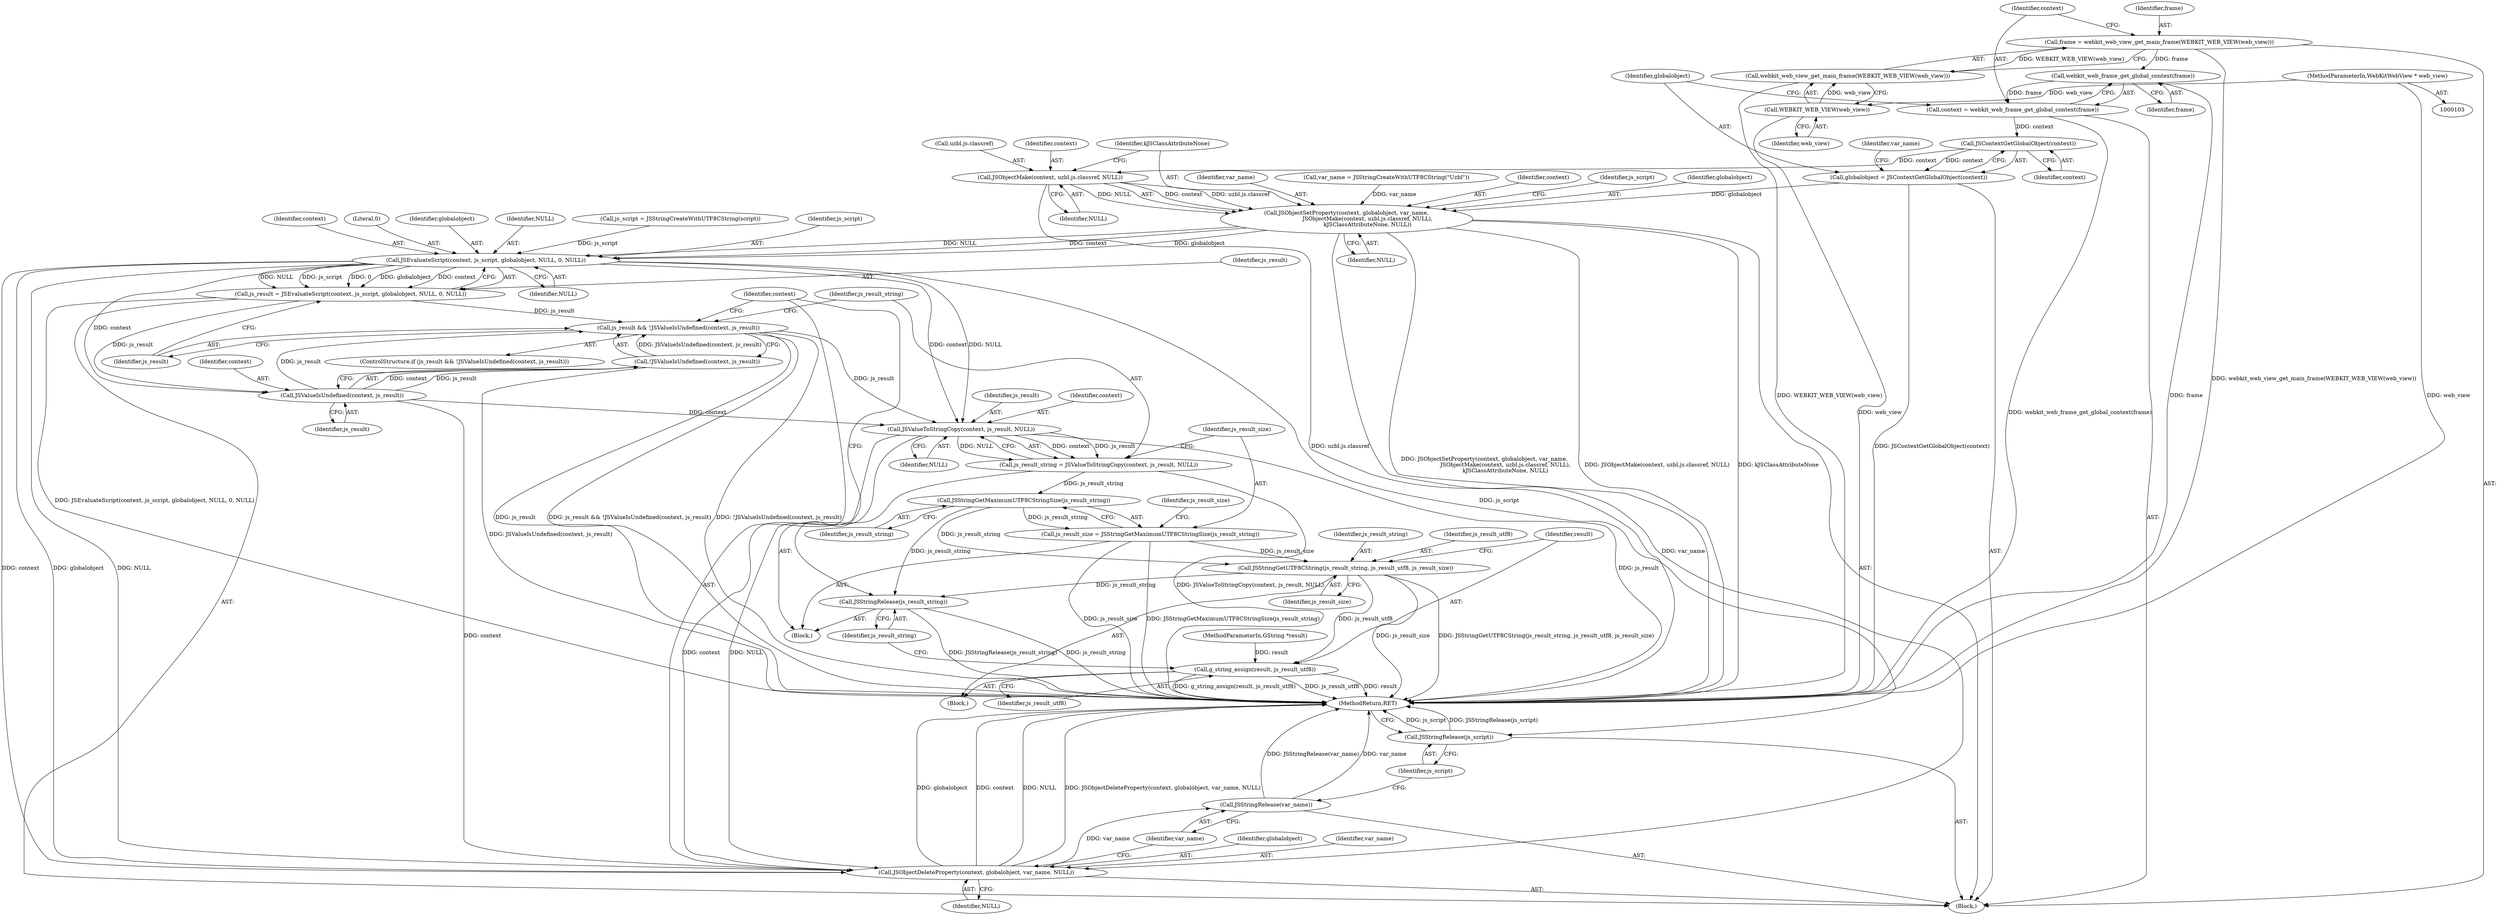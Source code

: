 digraph "1_uzbl_1958b52d41cba96956dc1995660de49525ed1047_0@API" {
"1000117" [label="(Call,frame = webkit_web_view_get_main_frame(WEBKIT_WEB_VIEW(web_view)))"];
"1000119" [label="(Call,webkit_web_view_get_main_frame(WEBKIT_WEB_VIEW(web_view)))"];
"1000120" [label="(Call,WEBKIT_WEB_VIEW(web_view))"];
"1000104" [label="(MethodParameterIn,WebKitWebView * web_view)"];
"1000124" [label="(Call,webkit_web_frame_get_global_context(frame))"];
"1000122" [label="(Call,context = webkit_web_frame_get_global_context(frame))"];
"1000128" [label="(Call,JSContextGetGlobalObject(context))"];
"1000126" [label="(Call,globalobject = JSContextGetGlobalObject(context))"];
"1000134" [label="(Call,JSObjectSetProperty(context, globalobject, var_name,\n                        JSObjectMake(context, uzbl.js.classref, NULL),\n                        kJSClassAttributeNone, NULL))"];
"1000154" [label="(Call,JSEvaluateScript(context, js_script, globalobject, NULL, 0, NULL))"];
"1000152" [label="(Call,js_result = JSEvaluateScript(context, js_script, globalobject, NULL, 0, NULL))"];
"1000162" [label="(Call,js_result && !JSValueIsUndefined(context, js_result))"];
"1000171" [label="(Call,JSValueToStringCopy(context, js_result, NULL))"];
"1000169" [label="(Call,js_result_string = JSValueToStringCopy(context, js_result, NULL))"];
"1000177" [label="(Call,JSStringGetMaximumUTF8CStringSize(js_result_string))"];
"1000175" [label="(Call,js_result_size = JSStringGetMaximumUTF8CStringSize(js_result_string))"];
"1000183" [label="(Call,JSStringGetUTF8CString(js_result_string, js_result_utf8, js_result_size))"];
"1000187" [label="(Call,g_string_assign(result, js_result_utf8))"];
"1000190" [label="(Call,JSStringRelease(js_result_string))"];
"1000192" [label="(Call,JSObjectDeleteProperty(context, globalobject, var_name, NULL))"];
"1000197" [label="(Call,JSStringRelease(var_name))"];
"1000165" [label="(Call,JSValueIsUndefined(context, js_result))"];
"1000164" [label="(Call,!JSValueIsUndefined(context, js_result))"];
"1000199" [label="(Call,JSStringRelease(js_script))"];
"1000138" [label="(Call,JSObjectMake(context, uzbl.js.classref, NULL))"];
"1000173" [label="(Identifier,js_result)"];
"1000190" [label="(Call,JSStringRelease(js_result_string))"];
"1000161" [label="(ControlStructure,if (js_result && !JSValueIsUndefined(context, js_result)))"];
"1000124" [label="(Call,webkit_web_frame_get_global_context(frame))"];
"1000177" [label="(Call,JSStringGetMaximumUTF8CStringSize(js_result_string))"];
"1000194" [label="(Identifier,globalobject)"];
"1000192" [label="(Call,JSObjectDeleteProperty(context, globalobject, var_name, NULL))"];
"1000156" [label="(Identifier,js_script)"];
"1000128" [label="(Call,JSContextGetGlobalObject(context))"];
"1000137" [label="(Identifier,var_name)"];
"1000168" [label="(Block,)"];
"1000200" [label="(Identifier,js_script)"];
"1000134" [label="(Call,JSObjectSetProperty(context, globalobject, var_name,\n                        JSObjectMake(context, uzbl.js.classref, NULL),\n                        kJSClassAttributeNone, NULL))"];
"1000118" [label="(Identifier,frame)"];
"1000123" [label="(Identifier,context)"];
"1000186" [label="(Identifier,js_result_size)"];
"1000184" [label="(Identifier,js_result_string)"];
"1000195" [label="(Identifier,var_name)"];
"1000125" [label="(Identifier,frame)"];
"1000152" [label="(Call,js_result = JSEvaluateScript(context, js_script, globalobject, NULL, 0, NULL))"];
"1000155" [label="(Identifier,context)"];
"1000166" [label="(Identifier,context)"];
"1000119" [label="(Call,webkit_web_view_get_main_frame(WEBKIT_WEB_VIEW(web_view)))"];
"1000164" [label="(Call,!JSValueIsUndefined(context, js_result))"];
"1000174" [label="(Identifier,NULL)"];
"1000159" [label="(Literal,0)"];
"1000191" [label="(Identifier,js_result_string)"];
"1000120" [label="(Call,WEBKIT_WEB_VIEW(web_view))"];
"1000198" [label="(Identifier,var_name)"];
"1000140" [label="(Call,uzbl.js.classref)"];
"1000162" [label="(Call,js_result && !JSValueIsUndefined(context, js_result))"];
"1000187" [label="(Call,g_string_assign(result, js_result_utf8))"];
"1000129" [label="(Identifier,context)"];
"1000171" [label="(Call,JSValueToStringCopy(context, js_result, NULL))"];
"1000145" [label="(Identifier,NULL)"];
"1000138" [label="(Call,JSObjectMake(context, uzbl.js.classref, NULL))"];
"1000157" [label="(Identifier,globalobject)"];
"1000127" [label="(Identifier,globalobject)"];
"1000183" [label="(Call,JSStringGetUTF8CString(js_result_string, js_result_utf8, js_result_size))"];
"1000126" [label="(Call,globalobject = JSContextGetGlobalObject(context))"];
"1000130" [label="(Call,var_name = JSStringCreateWithUTF8CString(\"Uzbl\"))"];
"1000178" [label="(Identifier,js_result_string)"];
"1000197" [label="(Call,JSStringRelease(var_name))"];
"1000201" [label="(MethodReturn,RET)"];
"1000117" [label="(Call,frame = webkit_web_view_get_main_frame(WEBKIT_WEB_VIEW(web_view)))"];
"1000189" [label="(Identifier,js_result_utf8)"];
"1000176" [label="(Identifier,js_result_size)"];
"1000107" [label="(Block,)"];
"1000135" [label="(Identifier,context)"];
"1000146" [label="(Identifier,kJSClassAttributeNone)"];
"1000121" [label="(Identifier,web_view)"];
"1000170" [label="(Identifier,js_result_string)"];
"1000106" [label="(MethodParameterIn,GString *result)"];
"1000139" [label="(Identifier,context)"];
"1000158" [label="(Identifier,NULL)"];
"1000175" [label="(Call,js_result_size = JSStringGetMaximumUTF8CStringSize(js_result_string))"];
"1000196" [label="(Identifier,NULL)"];
"1000148" [label="(Call,js_script = JSStringCreateWithUTF8CString(script))"];
"1000180" [label="(Identifier,js_result_size)"];
"1000149" [label="(Identifier,js_script)"];
"1000153" [label="(Identifier,js_result)"];
"1000163" [label="(Identifier,js_result)"];
"1000154" [label="(Call,JSEvaluateScript(context, js_script, globalobject, NULL, 0, NULL))"];
"1000122" [label="(Call,context = webkit_web_frame_get_global_context(frame))"];
"1000188" [label="(Identifier,result)"];
"1000172" [label="(Identifier,context)"];
"1000147" [label="(Identifier,NULL)"];
"1000160" [label="(Identifier,NULL)"];
"1000193" [label="(Identifier,context)"];
"1000131" [label="(Identifier,var_name)"];
"1000181" [label="(Block,)"];
"1000104" [label="(MethodParameterIn,WebKitWebView * web_view)"];
"1000185" [label="(Identifier,js_result_utf8)"];
"1000167" [label="(Identifier,js_result)"];
"1000199" [label="(Call,JSStringRelease(js_script))"];
"1000169" [label="(Call,js_result_string = JSValueToStringCopy(context, js_result, NULL))"];
"1000165" [label="(Call,JSValueIsUndefined(context, js_result))"];
"1000136" [label="(Identifier,globalobject)"];
"1000117" -> "1000107"  [label="AST: "];
"1000117" -> "1000119"  [label="CFG: "];
"1000118" -> "1000117"  [label="AST: "];
"1000119" -> "1000117"  [label="AST: "];
"1000123" -> "1000117"  [label="CFG: "];
"1000117" -> "1000201"  [label="DDG: webkit_web_view_get_main_frame(WEBKIT_WEB_VIEW(web_view))"];
"1000119" -> "1000117"  [label="DDG: WEBKIT_WEB_VIEW(web_view)"];
"1000117" -> "1000124"  [label="DDG: frame"];
"1000119" -> "1000120"  [label="CFG: "];
"1000120" -> "1000119"  [label="AST: "];
"1000119" -> "1000201"  [label="DDG: WEBKIT_WEB_VIEW(web_view)"];
"1000120" -> "1000119"  [label="DDG: web_view"];
"1000120" -> "1000121"  [label="CFG: "];
"1000121" -> "1000120"  [label="AST: "];
"1000120" -> "1000201"  [label="DDG: web_view"];
"1000104" -> "1000120"  [label="DDG: web_view"];
"1000104" -> "1000103"  [label="AST: "];
"1000104" -> "1000201"  [label="DDG: web_view"];
"1000124" -> "1000122"  [label="AST: "];
"1000124" -> "1000125"  [label="CFG: "];
"1000125" -> "1000124"  [label="AST: "];
"1000122" -> "1000124"  [label="CFG: "];
"1000124" -> "1000201"  [label="DDG: frame"];
"1000124" -> "1000122"  [label="DDG: frame"];
"1000122" -> "1000107"  [label="AST: "];
"1000123" -> "1000122"  [label="AST: "];
"1000127" -> "1000122"  [label="CFG: "];
"1000122" -> "1000201"  [label="DDG: webkit_web_frame_get_global_context(frame)"];
"1000122" -> "1000128"  [label="DDG: context"];
"1000128" -> "1000126"  [label="AST: "];
"1000128" -> "1000129"  [label="CFG: "];
"1000129" -> "1000128"  [label="AST: "];
"1000126" -> "1000128"  [label="CFG: "];
"1000128" -> "1000126"  [label="DDG: context"];
"1000128" -> "1000138"  [label="DDG: context"];
"1000126" -> "1000107"  [label="AST: "];
"1000127" -> "1000126"  [label="AST: "];
"1000131" -> "1000126"  [label="CFG: "];
"1000126" -> "1000201"  [label="DDG: JSContextGetGlobalObject(context)"];
"1000126" -> "1000134"  [label="DDG: globalobject"];
"1000134" -> "1000107"  [label="AST: "];
"1000134" -> "1000147"  [label="CFG: "];
"1000135" -> "1000134"  [label="AST: "];
"1000136" -> "1000134"  [label="AST: "];
"1000137" -> "1000134"  [label="AST: "];
"1000138" -> "1000134"  [label="AST: "];
"1000146" -> "1000134"  [label="AST: "];
"1000147" -> "1000134"  [label="AST: "];
"1000149" -> "1000134"  [label="CFG: "];
"1000134" -> "1000201"  [label="DDG: JSObjectSetProperty(context, globalobject, var_name,\n                        JSObjectMake(context, uzbl.js.classref, NULL),\n                        kJSClassAttributeNone, NULL)"];
"1000134" -> "1000201"  [label="DDG: JSObjectMake(context, uzbl.js.classref, NULL)"];
"1000134" -> "1000201"  [label="DDG: kJSClassAttributeNone"];
"1000138" -> "1000134"  [label="DDG: context"];
"1000138" -> "1000134"  [label="DDG: uzbl.js.classref"];
"1000138" -> "1000134"  [label="DDG: NULL"];
"1000130" -> "1000134"  [label="DDG: var_name"];
"1000134" -> "1000154"  [label="DDG: context"];
"1000134" -> "1000154"  [label="DDG: globalobject"];
"1000134" -> "1000154"  [label="DDG: NULL"];
"1000134" -> "1000192"  [label="DDG: var_name"];
"1000154" -> "1000152"  [label="AST: "];
"1000154" -> "1000160"  [label="CFG: "];
"1000155" -> "1000154"  [label="AST: "];
"1000156" -> "1000154"  [label="AST: "];
"1000157" -> "1000154"  [label="AST: "];
"1000158" -> "1000154"  [label="AST: "];
"1000159" -> "1000154"  [label="AST: "];
"1000160" -> "1000154"  [label="AST: "];
"1000152" -> "1000154"  [label="CFG: "];
"1000154" -> "1000152"  [label="DDG: NULL"];
"1000154" -> "1000152"  [label="DDG: js_script"];
"1000154" -> "1000152"  [label="DDG: 0"];
"1000154" -> "1000152"  [label="DDG: globalobject"];
"1000154" -> "1000152"  [label="DDG: context"];
"1000148" -> "1000154"  [label="DDG: js_script"];
"1000154" -> "1000165"  [label="DDG: context"];
"1000154" -> "1000171"  [label="DDG: context"];
"1000154" -> "1000171"  [label="DDG: NULL"];
"1000154" -> "1000192"  [label="DDG: context"];
"1000154" -> "1000192"  [label="DDG: globalobject"];
"1000154" -> "1000192"  [label="DDG: NULL"];
"1000154" -> "1000199"  [label="DDG: js_script"];
"1000152" -> "1000107"  [label="AST: "];
"1000153" -> "1000152"  [label="AST: "];
"1000163" -> "1000152"  [label="CFG: "];
"1000152" -> "1000201"  [label="DDG: JSEvaluateScript(context, js_script, globalobject, NULL, 0, NULL)"];
"1000152" -> "1000162"  [label="DDG: js_result"];
"1000152" -> "1000165"  [label="DDG: js_result"];
"1000162" -> "1000161"  [label="AST: "];
"1000162" -> "1000163"  [label="CFG: "];
"1000162" -> "1000164"  [label="CFG: "];
"1000163" -> "1000162"  [label="AST: "];
"1000164" -> "1000162"  [label="AST: "];
"1000170" -> "1000162"  [label="CFG: "];
"1000193" -> "1000162"  [label="CFG: "];
"1000162" -> "1000201"  [label="DDG: !JSValueIsUndefined(context, js_result)"];
"1000162" -> "1000201"  [label="DDG: js_result"];
"1000162" -> "1000201"  [label="DDG: js_result && !JSValueIsUndefined(context, js_result)"];
"1000165" -> "1000162"  [label="DDG: js_result"];
"1000164" -> "1000162"  [label="DDG: JSValueIsUndefined(context, js_result)"];
"1000162" -> "1000171"  [label="DDG: js_result"];
"1000171" -> "1000169"  [label="AST: "];
"1000171" -> "1000174"  [label="CFG: "];
"1000172" -> "1000171"  [label="AST: "];
"1000173" -> "1000171"  [label="AST: "];
"1000174" -> "1000171"  [label="AST: "];
"1000169" -> "1000171"  [label="CFG: "];
"1000171" -> "1000201"  [label="DDG: js_result"];
"1000171" -> "1000169"  [label="DDG: context"];
"1000171" -> "1000169"  [label="DDG: js_result"];
"1000171" -> "1000169"  [label="DDG: NULL"];
"1000165" -> "1000171"  [label="DDG: context"];
"1000171" -> "1000192"  [label="DDG: context"];
"1000171" -> "1000192"  [label="DDG: NULL"];
"1000169" -> "1000168"  [label="AST: "];
"1000170" -> "1000169"  [label="AST: "];
"1000176" -> "1000169"  [label="CFG: "];
"1000169" -> "1000201"  [label="DDG: JSValueToStringCopy(context, js_result, NULL)"];
"1000169" -> "1000177"  [label="DDG: js_result_string"];
"1000177" -> "1000175"  [label="AST: "];
"1000177" -> "1000178"  [label="CFG: "];
"1000178" -> "1000177"  [label="AST: "];
"1000175" -> "1000177"  [label="CFG: "];
"1000177" -> "1000175"  [label="DDG: js_result_string"];
"1000177" -> "1000183"  [label="DDG: js_result_string"];
"1000177" -> "1000190"  [label="DDG: js_result_string"];
"1000175" -> "1000168"  [label="AST: "];
"1000176" -> "1000175"  [label="AST: "];
"1000180" -> "1000175"  [label="CFG: "];
"1000175" -> "1000201"  [label="DDG: js_result_size"];
"1000175" -> "1000201"  [label="DDG: JSStringGetMaximumUTF8CStringSize(js_result_string)"];
"1000175" -> "1000183"  [label="DDG: js_result_size"];
"1000183" -> "1000181"  [label="AST: "];
"1000183" -> "1000186"  [label="CFG: "];
"1000184" -> "1000183"  [label="AST: "];
"1000185" -> "1000183"  [label="AST: "];
"1000186" -> "1000183"  [label="AST: "];
"1000188" -> "1000183"  [label="CFG: "];
"1000183" -> "1000201"  [label="DDG: js_result_size"];
"1000183" -> "1000201"  [label="DDG: JSStringGetUTF8CString(js_result_string, js_result_utf8, js_result_size)"];
"1000183" -> "1000187"  [label="DDG: js_result_utf8"];
"1000183" -> "1000190"  [label="DDG: js_result_string"];
"1000187" -> "1000181"  [label="AST: "];
"1000187" -> "1000189"  [label="CFG: "];
"1000188" -> "1000187"  [label="AST: "];
"1000189" -> "1000187"  [label="AST: "];
"1000191" -> "1000187"  [label="CFG: "];
"1000187" -> "1000201"  [label="DDG: g_string_assign(result, js_result_utf8)"];
"1000187" -> "1000201"  [label="DDG: js_result_utf8"];
"1000187" -> "1000201"  [label="DDG: result"];
"1000106" -> "1000187"  [label="DDG: result"];
"1000190" -> "1000168"  [label="AST: "];
"1000190" -> "1000191"  [label="CFG: "];
"1000191" -> "1000190"  [label="AST: "];
"1000193" -> "1000190"  [label="CFG: "];
"1000190" -> "1000201"  [label="DDG: JSStringRelease(js_result_string)"];
"1000190" -> "1000201"  [label="DDG: js_result_string"];
"1000192" -> "1000107"  [label="AST: "];
"1000192" -> "1000196"  [label="CFG: "];
"1000193" -> "1000192"  [label="AST: "];
"1000194" -> "1000192"  [label="AST: "];
"1000195" -> "1000192"  [label="AST: "];
"1000196" -> "1000192"  [label="AST: "];
"1000198" -> "1000192"  [label="CFG: "];
"1000192" -> "1000201"  [label="DDG: globalobject"];
"1000192" -> "1000201"  [label="DDG: context"];
"1000192" -> "1000201"  [label="DDG: NULL"];
"1000192" -> "1000201"  [label="DDG: JSObjectDeleteProperty(context, globalobject, var_name, NULL)"];
"1000165" -> "1000192"  [label="DDG: context"];
"1000192" -> "1000197"  [label="DDG: var_name"];
"1000197" -> "1000107"  [label="AST: "];
"1000197" -> "1000198"  [label="CFG: "];
"1000198" -> "1000197"  [label="AST: "];
"1000200" -> "1000197"  [label="CFG: "];
"1000197" -> "1000201"  [label="DDG: JSStringRelease(var_name)"];
"1000197" -> "1000201"  [label="DDG: var_name"];
"1000165" -> "1000164"  [label="AST: "];
"1000165" -> "1000167"  [label="CFG: "];
"1000166" -> "1000165"  [label="AST: "];
"1000167" -> "1000165"  [label="AST: "];
"1000164" -> "1000165"  [label="CFG: "];
"1000165" -> "1000164"  [label="DDG: context"];
"1000165" -> "1000164"  [label="DDG: js_result"];
"1000164" -> "1000201"  [label="DDG: JSValueIsUndefined(context, js_result)"];
"1000199" -> "1000107"  [label="AST: "];
"1000199" -> "1000200"  [label="CFG: "];
"1000200" -> "1000199"  [label="AST: "];
"1000201" -> "1000199"  [label="CFG: "];
"1000199" -> "1000201"  [label="DDG: js_script"];
"1000199" -> "1000201"  [label="DDG: JSStringRelease(js_script)"];
"1000138" -> "1000145"  [label="CFG: "];
"1000139" -> "1000138"  [label="AST: "];
"1000140" -> "1000138"  [label="AST: "];
"1000145" -> "1000138"  [label="AST: "];
"1000146" -> "1000138"  [label="CFG: "];
"1000138" -> "1000201"  [label="DDG: uzbl.js.classref"];
}
